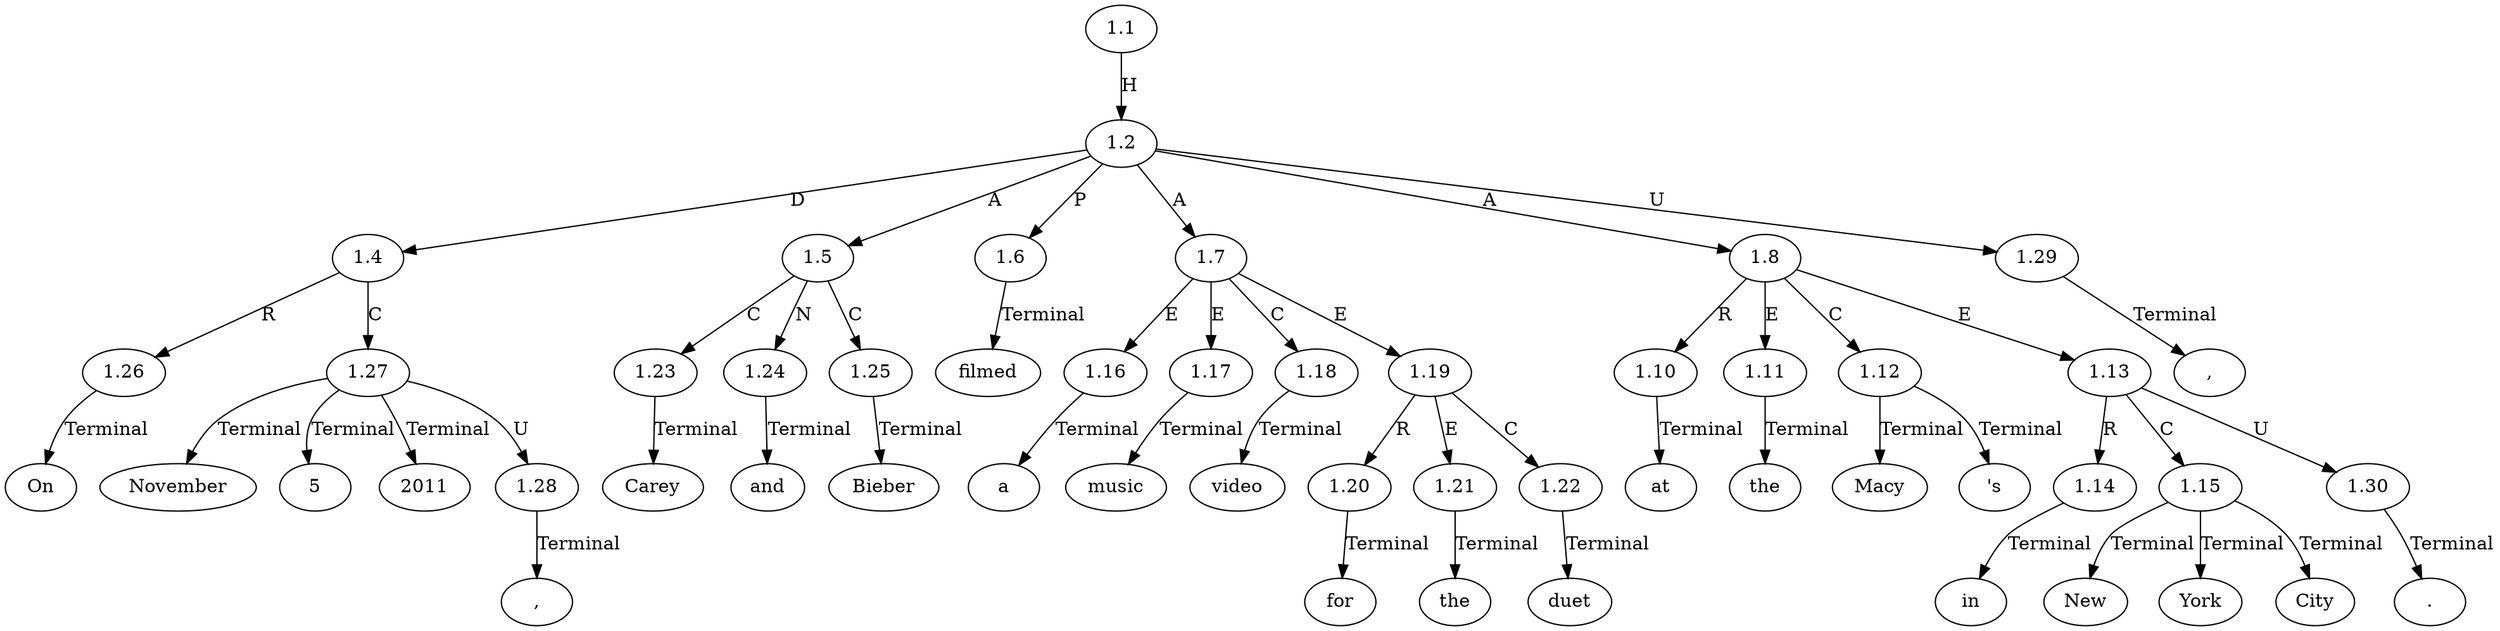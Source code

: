 // Graph
digraph {
	0.1 [label=On ordering=out]
	0.10 [label=filmed ordering=out]
	0.11 [label=a ordering=out]
	0.12 [label=music ordering=out]
	0.13 [label=video ordering=out]
	0.14 [label=for ordering=out]
	0.15 [label=the ordering=out]
	0.16 [label=duet ordering=out]
	0.17 [label=at ordering=out]
	0.18 [label=the ordering=out]
	0.19 [label=Macy ordering=out]
	0.2 [label=November ordering=out]
	0.20 [label="'s" ordering=out]
	0.21 [label=in ordering=out]
	0.22 [label=New ordering=out]
	0.23 [label=York ordering=out]
	0.24 [label=City ordering=out]
	0.25 [label="." ordering=out]
	0.3 [label=5 ordering=out]
	0.4 [label="," ordering=out]
	0.5 [label=2011 ordering=out]
	0.6 [label="," ordering=out]
	0.7 [label=Carey ordering=out]
	0.8 [label=and ordering=out]
	0.9 [label=Bieber ordering=out]
	1.1 [label=1.1 ordering=out]
	1.2 [label=1.2 ordering=out]
	1.4 [label=1.4 ordering=out]
	1.5 [label=1.5 ordering=out]
	1.6 [label=1.6 ordering=out]
	1.7 [label=1.7 ordering=out]
	1.8 [label=1.8 ordering=out]
	1.10 [label=1.10 ordering=out]
	1.11 [label=1.11 ordering=out]
	1.12 [label=1.12 ordering=out]
	1.13 [label=1.13 ordering=out]
	1.14 [label=1.14 ordering=out]
	1.15 [label=1.15 ordering=out]
	1.16 [label=1.16 ordering=out]
	1.17 [label=1.17 ordering=out]
	1.18 [label=1.18 ordering=out]
	1.19 [label=1.19 ordering=out]
	1.20 [label=1.20 ordering=out]
	1.21 [label=1.21 ordering=out]
	1.22 [label=1.22 ordering=out]
	1.23 [label=1.23 ordering=out]
	1.24 [label=1.24 ordering=out]
	1.25 [label=1.25 ordering=out]
	1.26 [label=1.26 ordering=out]
	1.27 [label=1.27 ordering=out]
	1.28 [label=1.28 ordering=out]
	1.29 [label=1.29 ordering=out]
	1.30 [label=1.30 ordering=out]
	1.1 -> 1.2 [label=H ordering=out]
	1.2 -> 1.4 [label=D ordering=out]
	1.2 -> 1.5 [label=A ordering=out]
	1.2 -> 1.6 [label=P ordering=out]
	1.2 -> 1.7 [label=A ordering=out]
	1.2 -> 1.8 [label=A ordering=out]
	1.2 -> 1.29 [label=U ordering=out]
	1.4 -> 1.26 [label=R ordering=out]
	1.4 -> 1.27 [label=C ordering=out]
	1.5 -> 1.23 [label=C ordering=out]
	1.5 -> 1.24 [label=N ordering=out]
	1.5 -> 1.25 [label=C ordering=out]
	1.6 -> 0.10 [label=Terminal ordering=out]
	1.7 -> 1.16 [label=E ordering=out]
	1.7 -> 1.17 [label=E ordering=out]
	1.7 -> 1.18 [label=C ordering=out]
	1.7 -> 1.19 [label=E ordering=out]
	1.8 -> 1.10 [label=R ordering=out]
	1.8 -> 1.11 [label=E ordering=out]
	1.8 -> 1.12 [label=C ordering=out]
	1.8 -> 1.13 [label=E ordering=out]
	1.10 -> 0.17 [label=Terminal ordering=out]
	1.11 -> 0.18 [label=Terminal ordering=out]
	1.12 -> 0.19 [label=Terminal ordering=out]
	1.12 -> 0.20 [label=Terminal ordering=out]
	1.13 -> 1.14 [label=R ordering=out]
	1.13 -> 1.15 [label=C ordering=out]
	1.13 -> 1.30 [label=U ordering=out]
	1.14 -> 0.21 [label=Terminal ordering=out]
	1.15 -> 0.22 [label=Terminal ordering=out]
	1.15 -> 0.23 [label=Terminal ordering=out]
	1.15 -> 0.24 [label=Terminal ordering=out]
	1.16 -> 0.11 [label=Terminal ordering=out]
	1.17 -> 0.12 [label=Terminal ordering=out]
	1.18 -> 0.13 [label=Terminal ordering=out]
	1.19 -> 1.20 [label=R ordering=out]
	1.19 -> 1.21 [label=E ordering=out]
	1.19 -> 1.22 [label=C ordering=out]
	1.20 -> 0.14 [label=Terminal ordering=out]
	1.21 -> 0.15 [label=Terminal ordering=out]
	1.22 -> 0.16 [label=Terminal ordering=out]
	1.23 -> 0.7 [label=Terminal ordering=out]
	1.24 -> 0.8 [label=Terminal ordering=out]
	1.25 -> 0.9 [label=Terminal ordering=out]
	1.26 -> 0.1 [label=Terminal ordering=out]
	1.27 -> 0.2 [label=Terminal ordering=out]
	1.27 -> 0.3 [label=Terminal ordering=out]
	1.27 -> 0.5 [label=Terminal ordering=out]
	1.27 -> 1.28 [label=U ordering=out]
	1.28 -> 0.4 [label=Terminal ordering=out]
	1.29 -> 0.6 [label=Terminal ordering=out]
	1.30 -> 0.25 [label=Terminal ordering=out]
}
